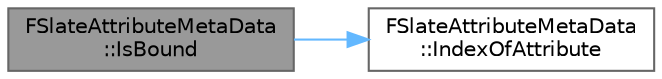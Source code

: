 digraph "FSlateAttributeMetaData::IsBound"
{
 // INTERACTIVE_SVG=YES
 // LATEX_PDF_SIZE
  bgcolor="transparent";
  edge [fontname=Helvetica,fontsize=10,labelfontname=Helvetica,labelfontsize=10];
  node [fontname=Helvetica,fontsize=10,shape=box,height=0.2,width=0.4];
  rankdir="LR";
  Node1 [id="Node000001",label="FSlateAttributeMetaData\l::IsBound",height=0.2,width=0.4,color="gray40", fillcolor="grey60", style="filled", fontcolor="black",tooltip=" "];
  Node1 -> Node2 [id="edge1_Node000001_Node000002",color="steelblue1",style="solid",tooltip=" "];
  Node2 [id="Node000002",label="FSlateAttributeMetaData\l::IndexOfAttribute",height=0.2,width=0.4,color="grey40", fillcolor="white", style="filled",URL="$d4/d0e/classFSlateAttributeMetaData.html#ac5c642bc6374f64bb1a3c55d95a6a21e",tooltip=" "];
}
